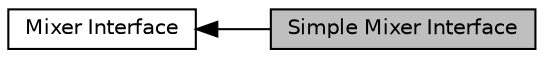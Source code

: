digraph "Simple Mixer Interface"
{
  edge [fontname="Helvetica",fontsize="10",labelfontname="Helvetica",labelfontsize="10"];
  node [fontname="Helvetica",fontsize="10",shape=record];
  rankdir=LR;
  Node0 [label="Simple Mixer Interface",height=0.2,width=0.4,color="black", fillcolor="grey75", style="filled", fontcolor="black"];
  Node1 [label="Mixer Interface",height=0.2,width=0.4,color="black", fillcolor="white", style="filled",URL="$group___mixer.html"];
  Node1->Node0 [shape=plaintext, dir="back", style="solid"];
}
